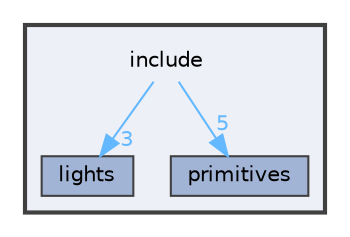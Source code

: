 digraph "include"
{
 // LATEX_PDF_SIZE
  bgcolor="transparent";
  edge [fontname=Helvetica,fontsize=10,labelfontname=Helvetica,labelfontsize=10];
  node [fontname=Helvetica,fontsize=10,shape=box,height=0.2,width=0.4];
  compound=true
  subgraph clusterdir_d44c64559bbebec7f509842c48db8b23 {
    graph [ bgcolor="#edf0f7", pencolor="grey25", label="", fontname=Helvetica,fontsize=10 style="filled,bold", URL="dir_d44c64559bbebec7f509842c48db8b23.html",tooltip=""]
    dir_d44c64559bbebec7f509842c48db8b23 [shape=plaintext, label="include"];
  dir_69e1de24aeb504385e40d7b26a27465b [label="lights", fillcolor="#a2b4d6", color="grey25", style="filled", URL="dir_69e1de24aeb504385e40d7b26a27465b.html",tooltip=""];
  dir_fd4d8f4611cba400d56daa73e6003af6 [label="primitives", fillcolor="#a2b4d6", color="grey25", style="filled", URL="dir_fd4d8f4611cba400d56daa73e6003af6.html",tooltip=""];
  }
  dir_d44c64559bbebec7f509842c48db8b23->dir_69e1de24aeb504385e40d7b26a27465b [headlabel="3", labeldistance=1.5 headhref="dir_000000_000001.html" href="dir_000000_000001.html" color="steelblue1" fontcolor="steelblue1"];
  dir_d44c64559bbebec7f509842c48db8b23->dir_fd4d8f4611cba400d56daa73e6003af6 [headlabel="5", labeldistance=1.5 headhref="dir_000000_000004.html" href="dir_000000_000004.html" color="steelblue1" fontcolor="steelblue1"];
}
